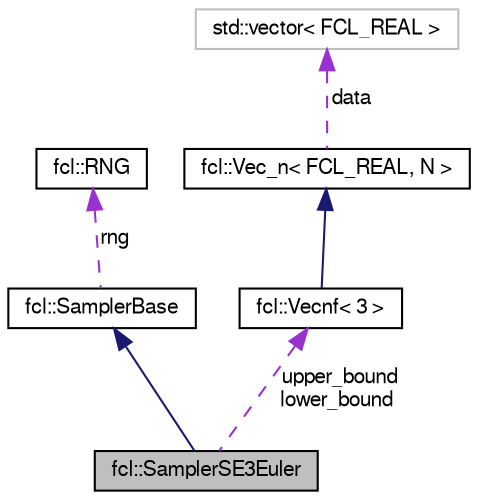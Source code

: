 digraph "fcl::SamplerSE3Euler"
{
  edge [fontname="FreeSans",fontsize="10",labelfontname="FreeSans",labelfontsize="10"];
  node [fontname="FreeSans",fontsize="10",shape=record];
  Node1 [label="fcl::SamplerSE3Euler",height=0.2,width=0.4,color="black", fillcolor="grey75", style="filled" fontcolor="black"];
  Node2 -> Node1 [dir="back",color="midnightblue",fontsize="10",style="solid",fontname="FreeSans"];
  Node2 [label="fcl::SamplerBase",height=0.2,width=0.4,color="black", fillcolor="white", style="filled",URL="$a00157.html"];
  Node3 -> Node2 [dir="back",color="darkorchid3",fontsize="10",style="dashed",label=" rng" ,fontname="FreeSans"];
  Node3 [label="fcl::RNG",height=0.2,width=0.4,color="black", fillcolor="white", style="filled",URL="$a00155.html",tooltip="Random number generation. "];
  Node4 -> Node1 [dir="back",color="darkorchid3",fontsize="10",style="dashed",label=" upper_bound\nlower_bound" ,fontname="FreeSans"];
  Node4 [label="fcl::Vecnf\< 3 \>",height=0.2,width=0.4,color="black", fillcolor="white", style="filled",URL="$a00225.html"];
  Node5 -> Node4 [dir="back",color="midnightblue",fontsize="10",style="solid",fontname="FreeSans"];
  Node5 [label="fcl::Vec_n\< FCL_REAL, N \>",height=0.2,width=0.4,color="black", fillcolor="white", style="filled",URL="$a00224.html"];
  Node6 -> Node5 [dir="back",color="darkorchid3",fontsize="10",style="dashed",label=" data" ,fontname="FreeSans"];
  Node6 [label="std::vector\< FCL_REAL \>",height=0.2,width=0.4,color="grey75", fillcolor="white", style="filled"];
}

